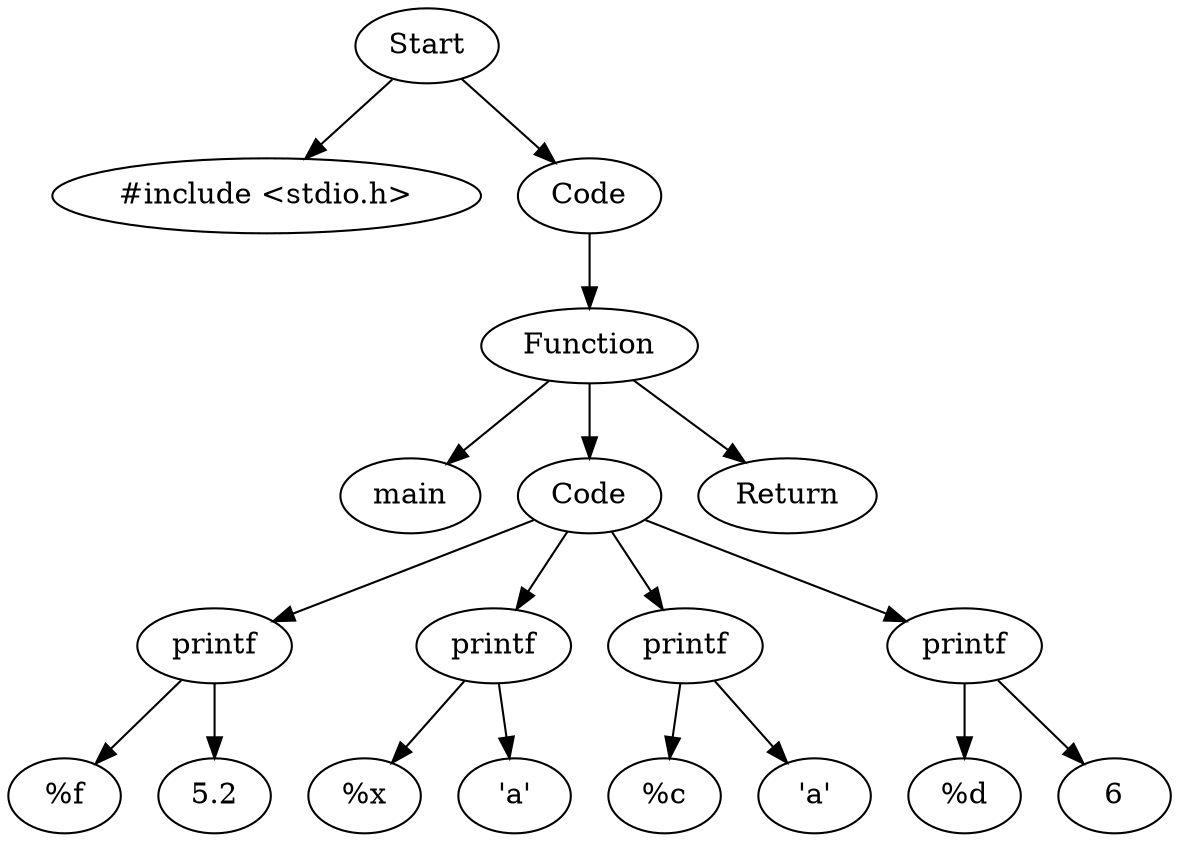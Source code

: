 digraph AST {
  "138062469840176" [label="Start"];
  "138062469840176" -> "138062469840320";
  "138062469840176" -> "138062350620736";
  "138062469840320" [label="#include <stdio.h>"];
  "138062350620736" [label="Code"];
  "138062350620736" -> "138062350624192";
  "138062350624192" [label="Function"];
  "138062350624192" -> "138062350623088";
  "138062350624192" -> "138062350616080";
  "138062350624192" -> "138062350615600";
  "138062350623088" [label="main"];
  "138062350616080" [label="Code"];
  "138062350616080" -> "138062350625536";
  "138062350616080" -> "138062350615408";
  "138062350616080" -> "138062350617664";
  "138062350616080" -> "138062350625392";
  "138062350625536" [label="printf"];
  "138062350625536" -> "138062359155264";
  "138062350625536" -> "138062350617328";
  "138062359155264" [label="%f"];
  "138062350617328" [label="5.2"];
  "138062350615408" [label="printf"];
  "138062350615408" -> "138062359155456";
  "138062350615408" -> "138062350615120";
  "138062359155456" [label="%x"];
  "138062350615120" [label="'a'"];
  "138062350617664" [label="printf"];
  "138062350617664" -> "138062359156752";
  "138062350617664" -> "138062350625584";
  "138062359156752" [label="%c"];
  "138062350625584" [label="'a'"];
  "138062350625392" [label="printf"];
  "138062350625392" -> "138062359157232";
  "138062350625392" -> "138062359153680";
  "138062359157232" [label="%d"];
  "138062359153680" [label="6"];
  "138062350615600" [label="Return"];
}
